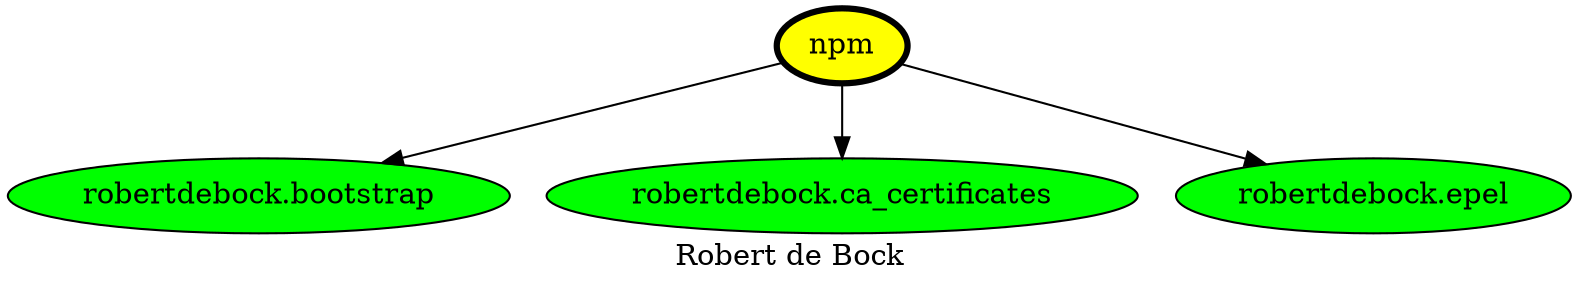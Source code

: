 digraph PhiloDilemma {
  label = "Robert de Bock" ;
  overlap=false
  {
    "npm" [fillcolor=yellow style=filled penwidth=3]
    "robertdebock.bootstrap" [fillcolor=green style=filled]
    "robertdebock.ca_certificates" [fillcolor=green style=filled]
    "robertdebock.epel" [fillcolor=green style=filled]
  }
  "npm" -> "robertdebock.bootstrap"
  "npm" -> "robertdebock.ca_certificates"
  "npm" -> "robertdebock.epel"
}
